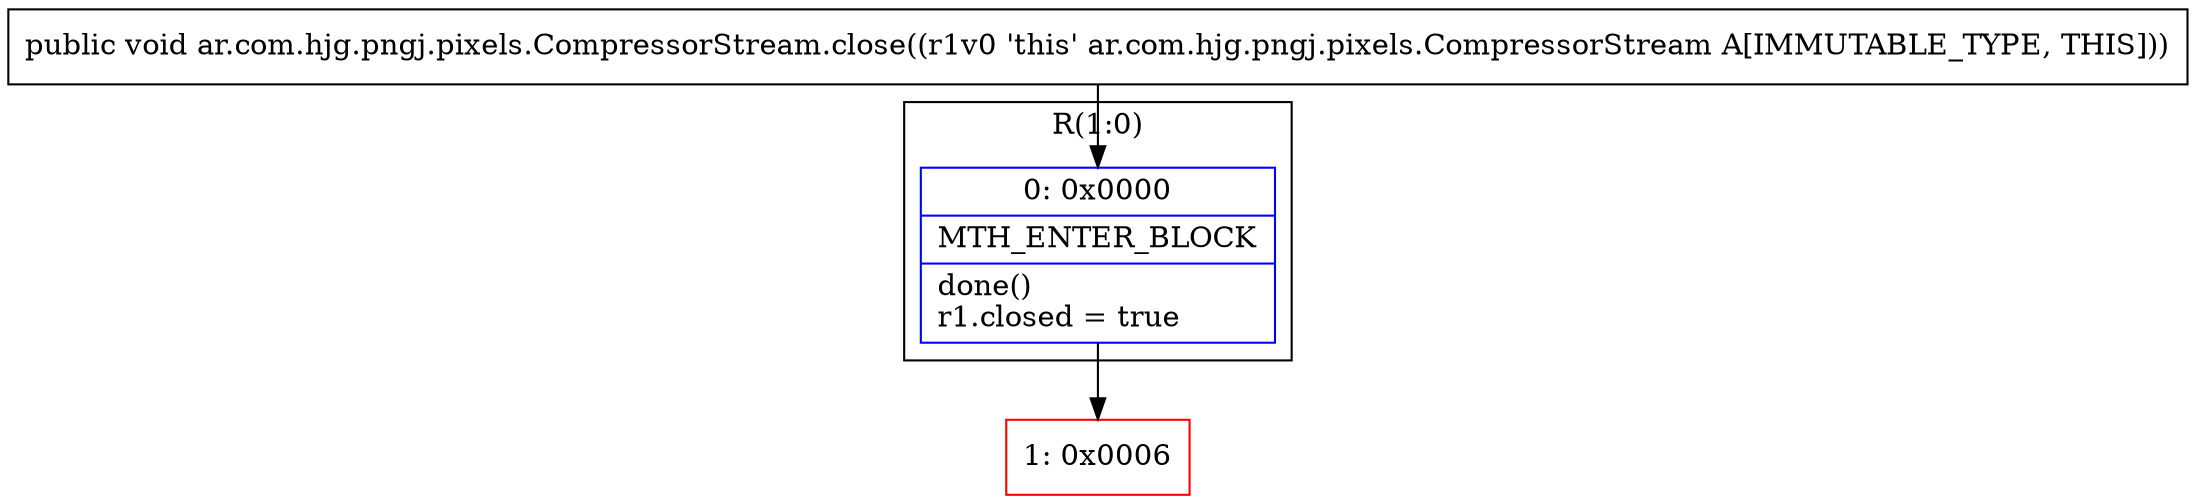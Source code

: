 digraph "CFG forar.com.hjg.pngj.pixels.CompressorStream.close()V" {
subgraph cluster_Region_1896355708 {
label = "R(1:0)";
node [shape=record,color=blue];
Node_0 [shape=record,label="{0\:\ 0x0000|MTH_ENTER_BLOCK\l|done()\lr1.closed = true\l}"];
}
Node_1 [shape=record,color=red,label="{1\:\ 0x0006}"];
MethodNode[shape=record,label="{public void ar.com.hjg.pngj.pixels.CompressorStream.close((r1v0 'this' ar.com.hjg.pngj.pixels.CompressorStream A[IMMUTABLE_TYPE, THIS])) }"];
MethodNode -> Node_0;
Node_0 -> Node_1;
}


